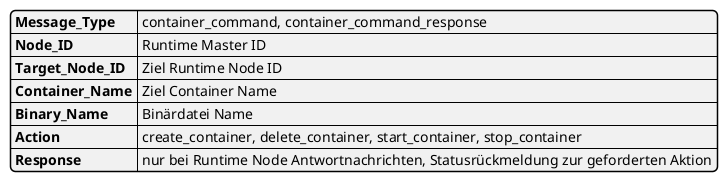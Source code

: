 @startjson
{
    "Message_Type": "container_command, container_command_response",
    "Node_ID": "Runtime Master ID",
    "Target_Node_ID": "Ziel Runtime Node ID",
    "Container_Name": "Ziel Container Name",
    "Binary_Name": "Binärdatei Name",
    "Action": "create_container, delete_container, start_container, stop_container",
    "Response": "nur bei Runtime Node Antwortnachrichten, Statusrückmeldung zur geforderten Aktion"
}
@endjson
